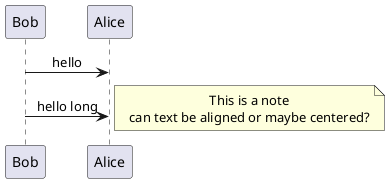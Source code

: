 {
  "sha1": "94gzzf2x2jvim7eo0pe6ny1nn53d32i",
  "insertion": {
    "when": "2024-05-30T20:48:21.602Z",
    "url": "https://github.com/plantuml/plantuml/issues/134",
    "user": "plantuml@gmail.com"
  }
}
@startuml
skinparam defaulttextalignment center

Bob -> Alice : hello
Bob -> Alice : hello long
note right
This is a note
can text be aligned or maybe centered?
endnote
@enduml
